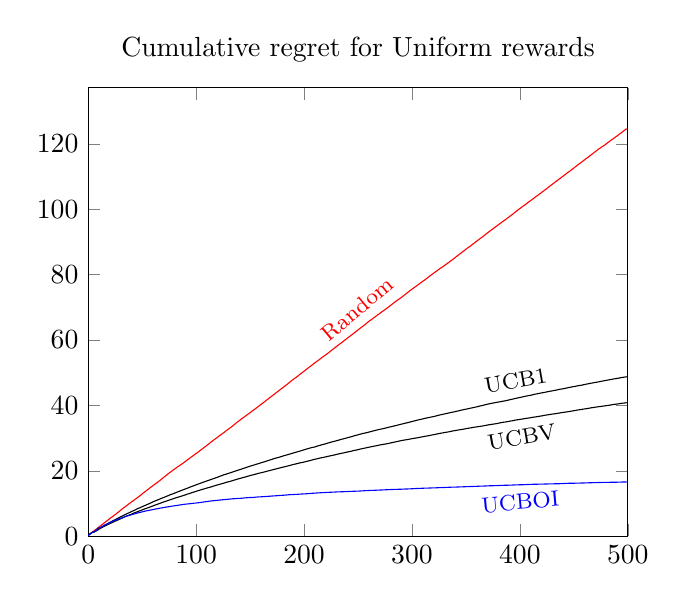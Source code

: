 %uniform
	\begin{tikzpicture}
	\begin{axis}[
		title={Cumulative regret for Uniform rewards},
		%xlabel={Total number of pulls},
		xmin=0, xmax=500,
		ymin=0, %ymax=20,
	%	ymajorgrids=true,
		grid style=dashed
	]
	\addplot[red] coordinates {
(0,0.28)(1,0.53)(2,0.757)(3,1.005)(4,1.273)(5,1.524)(6,1.808)(7,2.062)(8,2.292)(9,2.558)(10,2.856)(11,3.082)(12,3.313)(13,3.575)(14,3.831)(15,4.108)(16,4.354)(17,4.596)(18,4.871)(19,5.096)(20,5.389)(21,5.648)(22,5.862)(23,6.121)(24,6.374)(25,6.621)(26,6.851)(27,7.136)(28,7.378)(29,7.639)(30,7.929)(31,8.198)(32,8.452)(33,8.72)(34,8.951)(35,9.205)(36,9.429)(37,9.712)(38,9.963)(39,10.187)(40,10.432)(41,10.673)(42,10.942)(43,11.166)(44,11.399)(45,11.63)(46,11.889)(47,12.142)(48,12.39)(49,12.647)(50,12.929)(51,13.215)(52,13.444)(53,13.689)(54,13.97)(55,14.221)(56,14.459)(57,14.717)(58,14.983)(59,15.242)(60,15.467)(61,15.716)(62,15.949)(63,16.199)(64,16.429)(65,16.672)(66,16.94)(67,17.191)(68,17.455)(69,17.723)(70,18.007)(71,18.275)(72,18.532)(73,18.783)(74,19.049)(75,19.348)(76,19.559)(77,19.797)(78,20.033)(79,20.31)(80,20.538)(81,20.764)(82,21.019)(83,21.236)(84,21.456)(85,21.674)(86,21.92)(87,22.133)(88,22.372)(89,22.616)(90,22.87)(91,23.109)(92,23.358)(93,23.61)(94,23.865)(95,24.116)(96,24.343)(97,24.582)(98,24.81)(99,25.067)(100,25.283)(101,25.53)(102,25.78)(103,26.03)(104,26.299)(105,26.545)(106,26.773)(107,27.041)(108,27.293)(109,27.546)(110,27.811)(111,28.058)(112,28.284)(113,28.583)(114,28.832)(115,29.089)(116,29.355)(117,29.591)(118,29.834)(119,30.063)(120,30.326)(121,30.588)(122,30.833)(123,31.059)(124,31.297)(125,31.532)(126,31.764)(127,32.018)(128,32.305)(129,32.536)(130,32.785)(131,33.02)(132,33.267)(133,33.508)(134,33.79)(135,34.043)(136,34.321)(137,34.606)(138,34.857)(139,35.122)(140,35.353)(141,35.606)(142,35.867)(143,36.123)(144,36.348)(145,36.579)(146,36.808)(147,37.071)(148,37.316)(149,37.541)(150,37.781)(151,38.054)(152,38.32)(153,38.537)(154,38.769)(155,39.013)(156,39.277)(157,39.505)(158,39.764)(159,40.041)(160,40.302)(161,40.538)(162,40.785)(163,41.032)(164,41.282)(165,41.559)(166,41.806)(167,42.046)(168,42.334)(169,42.599)(170,42.823)(171,43.077)(172,43.321)(173,43.569)(174,43.858)(175,44.102)(176,44.338)(177,44.616)(178,44.861)(179,45.118)(180,45.353)(181,45.607)(182,45.859)(183,46.115)(184,46.372)(185,46.628)(186,46.921)(187,47.176)(188,47.453)(189,47.716)(190,47.946)(191,48.206)(192,48.45)(193,48.673)(194,48.932)(195,49.186)(196,49.48)(197,49.741)(198,49.982)(199,50.227)(200,50.492)(201,50.723)(202,50.988)(203,51.248)(204,51.518)(205,51.766)(206,52.014)(207,52.249)(208,52.515)(209,52.791)(210,53.052)(211,53.286)(212,53.498)(213,53.727)(214,53.993)(215,54.256)(216,54.518)(217,54.745)(218,54.994)(219,55.225)(220,55.441)(221,55.695)(222,55.936)(223,56.208)(224,56.456)(225,56.722)(226,56.999)(227,57.265)(228,57.492)(229,57.77)(230,58.014)(231,58.276)(232,58.537)(233,58.783)(234,59.008)(235,59.271)(236,59.524)(237,59.772)(238,60.064)(239,60.293)(240,60.556)(241,60.819)(242,61.045)(243,61.32)(244,61.558)(245,61.806)(246,62.064)(247,62.342)(248,62.581)(249,62.833)(250,63.095)(251,63.362)(252,63.617)(253,63.867)(254,64.117)(255,64.343)(256,64.61)(257,64.879)(258,65.154)(259,65.446)(260,65.698)(261,65.951)(262,66.155)(263,66.411)(264,66.655)(265,66.895)(266,67.133)(267,67.403)(268,67.66)(269,67.855)(270,68.12)(271,68.377)(272,68.63)(273,68.854)(274,69.096)(275,69.309)(276,69.551)(277,69.799)(278,70.042)(279,70.3)(280,70.571)(281,70.81)(282,71.076)(283,71.33)(284,71.577)(285,71.837)(286,72.079)(287,72.319)(288,72.523)(289,72.785)(290,73.005)(291,73.255)(292,73.509)(293,73.782)(294,74.048)(295,74.295)(296,74.55)(297,74.816)(298,75.074)(299,75.31)(300,75.57)(301,75.797)(302,76.037)(303,76.269)(304,76.508)(305,76.749)(306,76.992)(307,77.241)(308,77.507)(309,77.745)(310,77.978)(311,78.213)(312,78.45)(313,78.695)(314,78.929)(315,79.221)(316,79.437)(317,79.711)(318,79.968)(319,80.204)(320,80.45)(321,80.69)(322,80.923)(323,81.151)(324,81.429)(325,81.653)(326,81.909)(327,82.1)(328,82.319)(329,82.558)(330,82.783)(331,83.033)(332,83.275)(333,83.523)(334,83.74)(335,83.992)(336,84.236)(337,84.492)(338,84.738)(339,84.966)(340,85.243)(341,85.508)(342,85.754)(343,86.004)(344,86.256)(345,86.51)(346,86.783)(347,87.038)(348,87.257)(349,87.515)(350,87.797)(351,88.052)(352,88.274)(353,88.516)(354,88.752)(355,89.007)(356,89.247)(357,89.52)(358,89.769)(359,90.013)(360,90.251)(361,90.537)(362,90.764)(363,91.032)(364,91.269)(365,91.499)(366,91.757)(367,92.01)(368,92.275)(369,92.537)(370,92.795)(371,93.049)(372,93.303)(373,93.537)(374,93.803)(375,94.055)(376,94.287)(377,94.535)(378,94.79)(379,95.023)(380,95.272)(381,95.495)(382,95.755)(383,96.008)(384,96.255)(385,96.465)(386,96.725)(387,96.962)(388,97.211)(389,97.433)(390,97.68)(391,97.956)(392,98.211)(393,98.433)(394,98.685)(395,98.98)(396,99.233)(397,99.494)(398,99.734)(399,100.004)(400,100.249)(401,100.492)(402,100.75)(403,101.01)(404,101.23)(405,101.446)(406,101.705)(407,101.974)(408,102.231)(409,102.455)(410,102.684)(411,102.916)(412,103.179)(413,103.413)(414,103.668)(415,103.922)(416,104.174)(417,104.415)(418,104.653)(419,104.886)(420,105.143)(421,105.4)(422,105.635)(423,105.894)(424,106.114)(425,106.375)(426,106.645)(427,106.91)(428,107.148)(429,107.404)(430,107.666)(431,107.924)(432,108.149)(433,108.423)(434,108.651)(435,108.899)(436,109.153)(437,109.406)(438,109.672)(439,109.898)(440,110.145)(441,110.41)(442,110.662)(443,110.906)(444,111.18)(445,111.402)(446,111.649)(447,111.873)(448,112.123)(449,112.384)(450,112.637)(451,112.904)(452,113.162)(453,113.426)(454,113.681)(455,113.942)(456,114.165)(457,114.428)(458,114.66)(459,114.909)(460,115.187)(461,115.419)(462,115.667)(463,115.903)(464,116.167)(465,116.424)(466,116.662)(467,116.917)(468,117.178)(469,117.437)(470,117.683)(471,117.946)(472,118.187)(473,118.451)(474,118.663)(475,118.875)(476,119.111)(477,119.322)(478,119.536)(479,119.768)(480,120.028)(481,120.27)(482,120.532)(483,120.785)(484,121.038)(485,121.271)(486,121.493)(487,121.738)(488,121.973)(489,122.197)(490,122.444)(491,122.7)(492,122.964)(493,123.199)(494,123.434)(495,123.697)(496,123.954)(497,124.195)(498,124.466)(499,124.687)
		}node[pos=0.52](endofplotsquare){} ;
		\node [red,above,rotate=40] at (endofplotsquare) {\footnotesize Random};
	\addplot[black] coordinates {
(0,0.238)(1,0.504)(2,0.749)(3,0.982)(4,1.227)(5,1.245)(6,1.411)(7,1.655)(8,1.924)(9,2.29)(10,2.451)(11,2.583)(12,2.73)(13,2.91)(14,3.068)(15,3.268)(16,3.46)(17,3.637)(18,3.847)(19,4.017)(20,4.218)(21,4.382)(22,4.555)(23,4.736)(24,4.907)(25,5.048)(26,5.219)(27,5.41)(28,5.581)(29,5.747)(30,5.928)(31,6.077)(32,6.248)(33,6.393)(34,6.571)(35,6.721)(36,6.889)(37,7.045)(38,7.194)(39,7.333)(40,7.505)(41,7.663)(42,7.799)(43,7.954)(44,8.113)(45,8.292)(46,8.448)(47,8.577)(48,8.706)(49,8.873)(50,9.02)(51,9.187)(52,9.317)(53,9.446)(54,9.6)(55,9.729)(56,9.881)(57,10.024)(58,10.196)(59,10.353)(60,10.5)(61,10.663)(62,10.778)(63,10.925)(64,11.055)(65,11.179)(66,11.326)(67,11.46)(68,11.587)(69,11.724)(70,11.849)(71,11.968)(72,12.125)(73,12.247)(74,12.395)(75,12.524)(76,12.676)(77,12.797)(78,12.89)(79,13.034)(80,13.167)(81,13.286)(82,13.433)(83,13.566)(84,13.696)(85,13.809)(86,13.951)(87,14.068)(88,14.183)(89,14.329)(90,14.454)(91,14.576)(92,14.718)(93,14.813)(94,14.966)(95,15.104)(96,15.22)(97,15.342)(98,15.461)(99,15.58)(100,15.716)(101,15.826)(102,15.952)(103,16.063)(104,16.206)(105,16.32)(106,16.442)(107,16.557)(108,16.681)(109,16.788)(110,16.906)(111,17.03)(112,17.138)(113,17.258)(114,17.36)(115,17.497)(116,17.608)(117,17.71)(118,17.835)(119,17.943)(120,18.06)(121,18.197)(122,18.333)(123,18.444)(124,18.569)(125,18.704)(126,18.817)(127,18.907)(128,19.004)(129,19.103)(130,19.215)(131,19.342)(132,19.445)(133,19.547)(134,19.663)(135,19.771)(136,19.867)(137,19.998)(138,20.102)(139,20.201)(140,20.316)(141,20.412)(142,20.528)(143,20.659)(144,20.762)(145,20.857)(146,20.959)(147,21.088)(148,21.209)(149,21.319)(150,21.409)(151,21.527)(152,21.624)(153,21.716)(154,21.814)(155,21.942)(156,22.028)(157,22.131)(158,22.221)(159,22.345)(160,22.433)(161,22.545)(162,22.639)(163,22.729)(164,22.836)(165,22.941)(166,23.045)(167,23.173)(168,23.274)(169,23.38)(170,23.474)(171,23.593)(172,23.705)(173,23.807)(174,23.9)(175,23.982)(176,24.087)(177,24.164)(178,24.28)(179,24.366)(180,24.469)(181,24.592)(182,24.692)(183,24.774)(184,24.855)(185,24.952)(186,25.055)(187,25.153)(188,25.251)(189,25.352)(190,25.436)(191,25.54)(192,25.632)(193,25.739)(194,25.821)(195,25.926)(196,26.008)(197,26.11)(198,26.224)(199,26.323)(200,26.415)(201,26.516)(202,26.629)(203,26.725)(204,26.811)(205,26.901)(206,27.014)(207,27.106)(208,27.17)(209,27.235)(210,27.304)(211,27.401)(212,27.54)(213,27.633)(214,27.732)(215,27.81)(216,27.914)(217,28.018)(218,28.091)(219,28.173)(220,28.279)(221,28.356)(222,28.474)(223,28.572)(224,28.682)(225,28.759)(226,28.855)(227,28.929)(228,29.029)(229,29.096)(230,29.2)(231,29.296)(232,29.381)(233,29.487)(234,29.591)(235,29.671)(236,29.74)(237,29.849)(238,29.932)(239,29.999)(240,30.094)(241,30.203)(242,30.278)(243,30.371)(244,30.453)(245,30.555)(246,30.657)(247,30.762)(248,30.852)(249,30.931)(250,31.01)(251,31.122)(252,31.201)(253,31.291)(254,31.391)(255,31.454)(256,31.521)(257,31.595)(258,31.675)(259,31.746)(260,31.842)(261,31.931)(262,31.993)(263,32.094)(264,32.197)(265,32.261)(266,32.355)(267,32.447)(268,32.529)(269,32.609)(270,32.672)(271,32.756)(272,32.817)(273,32.881)(274,32.969)(275,33.043)(276,33.115)(277,33.222)(278,33.297)(279,33.379)(280,33.448)(281,33.52)(282,33.606)(283,33.683)(284,33.769)(285,33.836)(286,33.913)(287,34.003)(288,34.112)(289,34.184)(290,34.264)(291,34.338)(292,34.422)(293,34.493)(294,34.602)(295,34.66)(296,34.736)(297,34.82)(298,34.905)(299,35.005)(300,35.097)(301,35.168)(302,35.244)(303,35.338)(304,35.433)(305,35.505)(306,35.601)(307,35.663)(308,35.73)(309,35.803)(310,35.883)(311,35.971)(312,36.048)(313,36.118)(314,36.196)(315,36.267)(316,36.337)(317,36.398)(318,36.469)(319,36.536)(320,36.59)(321,36.677)(322,36.762)(323,36.851)(324,36.94)(325,37.028)(326,37.107)(327,37.166)(328,37.241)(329,37.314)(330,37.4)(331,37.459)(332,37.548)(333,37.606)(334,37.686)(335,37.759)(336,37.846)(337,37.914)(338,37.958)(339,38.022)(340,38.138)(341,38.203)(342,38.267)(343,38.331)(344,38.416)(345,38.5)(346,38.593)(347,38.648)(348,38.738)(349,38.79)(350,38.854)(351,38.927)(352,38.992)(353,39.069)(354,39.151)(355,39.218)(356,39.274)(357,39.361)(358,39.428)(359,39.495)(360,39.575)(361,39.658)(362,39.745)(363,39.832)(364,39.902)(365,39.974)(366,40.047)(367,40.136)(368,40.228)(369,40.308)(370,40.375)(371,40.454)(372,40.529)(373,40.589)(374,40.668)(375,40.726)(376,40.79)(377,40.854)(378,40.93)(379,40.977)(380,41.037)(381,41.107)(382,41.158)(383,41.214)(384,41.276)(385,41.341)(386,41.393)(387,41.474)(388,41.547)(389,41.611)(390,41.706)(391,41.768)(392,41.852)(393,41.916)(394,41.997)(395,42.092)(396,42.166)(397,42.231)(398,42.288)(399,42.373)(400,42.436)(401,42.489)(402,42.582)(403,42.655)(404,42.744)(405,42.811)(406,42.869)(407,42.937)(408,43.005)(409,43.06)(410,43.115)(411,43.184)(412,43.282)(413,43.366)(414,43.438)(415,43.499)(416,43.56)(417,43.636)(418,43.686)(419,43.765)(420,43.841)(421,43.884)(422,43.952)(423,44.014)(424,44.079)(425,44.148)(426,44.225)(427,44.289)(428,44.348)(429,44.403)(430,44.456)(431,44.532)(432,44.593)(433,44.65)(434,44.73)(435,44.797)(436,44.868)(437,44.944)(438,44.998)(439,45.048)(440,45.109)(441,45.169)(442,45.22)(443,45.309)(444,45.379)(445,45.462)(446,45.531)(447,45.586)(448,45.655)(449,45.72)(450,45.778)(451,45.828)(452,45.907)(453,45.968)(454,46.037)(455,46.083)(456,46.151)(457,46.197)(458,46.255)(459,46.339)(460,46.409)(461,46.469)(462,46.548)(463,46.603)(464,46.685)(465,46.749)(466,46.807)(467,46.858)(468,46.924)(469,46.992)(470,47.042)(471,47.096)(472,47.16)(473,47.222)(474,47.29)(475,47.355)(476,47.42)(477,47.489)(478,47.56)(479,47.621)(480,47.673)(481,47.742)(482,47.802)(483,47.86)(484,47.936)(485,47.99)(486,48.037)(487,48.118)(488,48.156)(489,48.215)(490,48.274)(491,48.331)(492,48.396)(493,48.466)(494,48.511)(495,48.572)(496,48.62)(497,48.684)(498,48.728)(499,48.784)
		}node[pos=0.8](endofplotsquare){} ;
		\node [black,above,rotate=10] at (endofplotsquare) {\footnotesize UCB1};
	\addplot[black] coordinates {
(0,0.257)(1,0.501)(2,0.741)(3,0.991)(4,1.209)(5,1.234)(6,1.353)(7,1.51)(8,1.715)(9,1.911)(10,2.14)(11,2.324)(12,2.509)(13,2.675)(14,2.863)(15,3.041)(16,3.208)(17,3.391)(18,3.536)(19,3.683)(20,3.83)(21,3.973)(22,4.122)(23,4.281)(24,4.442)(25,4.601)(26,4.729)(27,4.863)(28,5.026)(29,5.171)(30,5.326)(31,5.474)(32,5.619)(33,5.772)(34,5.936)(35,6.09)(36,6.222)(37,6.35)(38,6.473)(39,6.613)(40,6.72)(41,6.898)(42,7.031)(43,7.167)(44,7.287)(45,7.407)(46,7.53)(47,7.666)(48,7.798)(49,7.918)(50,8.032)(51,8.174)(52,8.312)(53,8.421)(54,8.534)(55,8.641)(56,8.768)(57,8.89)(58,9.002)(59,9.135)(60,9.257)(61,9.395)(62,9.523)(63,9.634)(64,9.75)(65,9.871)(66,9.993)(67,10.122)(68,10.234)(69,10.344)(70,10.477)(71,10.588)(72,10.696)(73,10.817)(74,10.919)(75,11.042)(76,11.142)(77,11.247)(78,11.38)(79,11.499)(80,11.609)(81,11.707)(82,11.818)(83,11.908)(84,12.026)(85,12.105)(86,12.211)(87,12.327)(88,12.42)(89,12.533)(90,12.633)(91,12.77)(92,12.885)(93,12.964)(94,13.066)(95,13.185)(96,13.309)(97,13.402)(98,13.521)(99,13.62)(100,13.72)(101,13.826)(102,13.938)(103,14.034)(104,14.129)(105,14.239)(106,14.33)(107,14.444)(108,14.52)(109,14.624)(110,14.73)(111,14.825)(112,14.916)(113,14.997)(114,15.093)(115,15.189)(116,15.307)(117,15.397)(118,15.516)(119,15.614)(120,15.705)(121,15.779)(122,15.888)(123,15.977)(124,16.086)(125,16.184)(126,16.263)(127,16.371)(128,16.48)(129,16.572)(130,16.657)(131,16.733)(132,16.813)(133,16.912)(134,17.019)(135,17.134)(136,17.225)(137,17.319)(138,17.434)(139,17.528)(140,17.621)(141,17.704)(142,17.799)(143,17.892)(144,17.981)(145,18.07)(146,18.141)(147,18.244)(148,18.363)(149,18.448)(150,18.544)(151,18.639)(152,18.71)(153,18.786)(154,18.884)(155,18.97)(156,19.05)(157,19.156)(158,19.241)(159,19.333)(160,19.392)(161,19.472)(162,19.553)(163,19.634)(164,19.717)(165,19.812)(166,19.905)(167,19.983)(168,20.065)(169,20.158)(170,20.231)(171,20.312)(172,20.416)(173,20.488)(174,20.576)(175,20.672)(176,20.76)(177,20.829)(178,20.92)(179,21.006)(180,21.087)(181,21.156)(182,21.236)(183,21.334)(184,21.413)(185,21.491)(186,21.581)(187,21.659)(188,21.753)(189,21.834)(190,21.941)(191,22.01)(192,22.079)(193,22.162)(194,22.241)(195,22.329)(196,22.407)(197,22.468)(198,22.536)(199,22.6)(200,22.682)(201,22.758)(202,22.855)(203,22.931)(204,23.014)(205,23.103)(206,23.187)(207,23.273)(208,23.363)(209,23.443)(210,23.527)(211,23.611)(212,23.669)(213,23.759)(214,23.854)(215,23.92)(216,23.985)(217,24.041)(218,24.121)(219,24.187)(220,24.263)(221,24.33)(222,24.43)(223,24.501)(224,24.563)(225,24.625)(226,24.697)(227,24.775)(228,24.843)(229,24.923)(230,25.014)(231,25.09)(232,25.168)(233,25.233)(234,25.314)(235,25.38)(236,25.437)(237,25.519)(238,25.601)(239,25.666)(240,25.737)(241,25.8)(242,25.877)(243,25.943)(244,26.017)(245,26.112)(246,26.213)(247,26.261)(248,26.332)(249,26.392)(250,26.467)(251,26.557)(252,26.64)(253,26.721)(254,26.795)(255,26.858)(256,26.936)(257,26.991)(258,27.079)(259,27.152)(260,27.206)(261,27.282)(262,27.357)(263,27.423)(264,27.47)(265,27.541)(266,27.609)(267,27.686)(268,27.73)(269,27.821)(270,27.888)(271,27.957)(272,28.012)(273,28.069)(274,28.126)(275,28.185)(276,28.235)(277,28.304)(278,28.35)(279,28.429)(280,28.521)(281,28.589)(282,28.657)(283,28.73)(284,28.8)(285,28.854)(286,28.951)(287,29.015)(288,29.094)(289,29.164)(290,29.244)(291,29.3)(292,29.347)(293,29.422)(294,29.475)(295,29.519)(296,29.573)(297,29.622)(298,29.713)(299,29.774)(300,29.831)(301,29.884)(302,29.941)(303,29.992)(304,30.054)(305,30.108)(306,30.171)(307,30.231)(308,30.285)(309,30.375)(310,30.421)(311,30.495)(312,30.551)(313,30.611)(314,30.656)(315,30.723)(316,30.783)(317,30.861)(318,30.93)(319,30.994)(320,31.057)(321,31.107)(322,31.184)(323,31.247)(324,31.333)(325,31.404)(326,31.457)(327,31.506)(328,31.593)(329,31.639)(330,31.699)(331,31.755)(332,31.815)(333,31.862)(334,31.923)(335,31.991)(336,32.066)(337,32.134)(338,32.205)(339,32.263)(340,32.324)(341,32.373)(342,32.441)(343,32.485)(344,32.556)(345,32.61)(346,32.664)(347,32.706)(348,32.764)(349,32.828)(350,32.89)(351,32.952)(352,33.014)(353,33.076)(354,33.126)(355,33.167)(356,33.245)(357,33.305)(358,33.352)(359,33.394)(360,33.447)(361,33.499)(362,33.547)(363,33.601)(364,33.65)(365,33.694)(366,33.746)(367,33.815)(368,33.886)(369,33.942)(370,34.002)(371,34.071)(372,34.117)(373,34.172)(374,34.223)(375,34.27)(376,34.332)(377,34.372)(378,34.416)(379,34.487)(380,34.551)(381,34.635)(382,34.708)(383,34.769)(384,34.82)(385,34.867)(386,34.906)(387,34.953)(388,35.006)(389,35.083)(390,35.144)(391,35.208)(392,35.265)(393,35.314)(394,35.385)(395,35.455)(396,35.525)(397,35.583)(398,35.639)(399,35.679)(400,35.729)(401,35.786)(402,35.83)(403,35.895)(404,35.947)(405,36.01)(406,36.069)(407,36.105)(408,36.149)(409,36.2)(410,36.266)(411,36.31)(412,36.376)(413,36.428)(414,36.472)(415,36.522)(416,36.583)(417,36.626)(418,36.686)(419,36.745)(420,36.788)(421,36.852)(422,36.925)(423,36.994)(424,37.046)(425,37.096)(426,37.142)(427,37.186)(428,37.256)(429,37.299)(430,37.353)(431,37.395)(432,37.442)(433,37.49)(434,37.547)(435,37.594)(436,37.649)(437,37.709)(438,37.771)(439,37.814)(440,37.858)(441,37.919)(442,37.975)(443,38.012)(444,38.057)(445,38.098)(446,38.15)(447,38.214)(448,38.273)(449,38.336)(450,38.396)(451,38.453)(452,38.511)(453,38.576)(454,38.627)(455,38.673)(456,38.72)(457,38.778)(458,38.833)(459,38.885)(460,38.942)(461,38.983)(462,39.034)(463,39.091)(464,39.138)(465,39.216)(466,39.277)(467,39.32)(468,39.375)(469,39.42)(470,39.468)(471,39.52)(472,39.57)(473,39.626)(474,39.667)(475,39.704)(476,39.755)(477,39.805)(478,39.839)(479,39.891)(480,39.931)(481,39.988)(482,40.033)(483,40.073)(484,40.141)(485,40.198)(486,40.248)(487,40.307)(488,40.345)(489,40.382)(490,40.444)(491,40.482)(492,40.536)(493,40.586)(494,40.637)(495,40.682)(496,40.712)(497,40.757)(498,40.808)(499,40.856)
		}node[pos=0.8](endofplotsquare){} ;
		\node [black,below,rotate=10] at (endofplotsquare) {\footnotesize UCBV};
	\addplot[blue] coordinates {
(0,0.216)(1,0.484)(2,0.716)(3,0.976)(4,1.241)(5,1.275)(6,1.42)(7,1.667)(8,1.991)(9,2.437)(10,2.498)(11,2.597)(12,2.73)(13,2.919)(14,3.157)(15,3.382)(16,3.516)(17,3.661)(18,3.818)(19,3.991)(20,4.132)(21,4.292)(22,4.431)(23,4.587)(24,4.747)(25,4.845)(26,4.982)(27,5.102)(28,5.233)(29,5.325)(30,5.468)(31,5.594)(32,5.697)(33,5.83)(34,5.953)(35,6.06)(36,6.167)(37,6.254)(38,6.361)(39,6.452)(40,6.564)(41,6.657)(42,6.758)(43,6.849)(44,6.926)(45,7.018)(46,7.138)(47,7.204)(48,7.288)(49,7.365)(50,7.439)(51,7.522)(52,7.616)(53,7.69)(54,7.755)(55,7.823)(56,7.899)(57,7.965)(58,8.003)(59,8.083)(60,8.149)(61,8.216)(62,8.295)(63,8.351)(64,8.392)(65,8.463)(66,8.532)(67,8.603)(68,8.661)(69,8.71)(70,8.767)(71,8.819)(72,8.874)(73,8.947)(74,8.993)(75,9.032)(76,9.091)(77,9.139)(78,9.205)(79,9.28)(80,9.313)(81,9.345)(82,9.392)(83,9.448)(84,9.492)(85,9.549)(86,9.613)(87,9.666)(88,9.714)(89,9.75)(90,9.802)(91,9.821)(92,9.877)(93,9.901)(94,9.929)(95,9.968)(96,10.003)(97,10.05)(98,10.091)(99,10.116)(100,10.139)(101,10.201)(102,10.232)(103,10.269)(104,10.317)(105,10.351)(106,10.411)(107,10.469)(108,10.511)(109,10.558)(110,10.589)(111,10.643)(112,10.712)(113,10.746)(114,10.776)(115,10.813)(116,10.847)(117,10.882)(118,10.919)(119,10.954)(120,10.991)(121,11.022)(122,11.062)(123,11.087)(124,11.126)(125,11.166)(126,11.193)(127,11.218)(128,11.242)(129,11.276)(130,11.315)(131,11.356)(132,11.381)(133,11.411)(134,11.441)(135,11.46)(136,11.487)(137,11.508)(138,11.534)(139,11.557)(140,11.568)(141,11.578)(142,11.604)(143,11.639)(144,11.686)(145,11.714)(146,11.741)(147,11.77)(148,11.785)(149,11.811)(150,11.834)(151,11.847)(152,11.855)(153,11.876)(154,11.9)(155,11.935)(156,11.968)(157,11.995)(158,12.019)(159,12.033)(160,12.05)(161,12.071)(162,12.103)(163,12.12)(164,12.135)(165,12.156)(166,12.179)(167,12.203)(168,12.23)(169,12.245)(170,12.286)(171,12.309)(172,12.326)(173,12.346)(174,12.368)(175,12.39)(176,12.418)(177,12.435)(178,12.481)(179,12.492)(180,12.516)(181,12.53)(182,12.555)(183,12.591)(184,12.605)(185,12.643)(186,12.682)(187,12.701)(188,12.71)(189,12.731)(190,12.741)(191,12.768)(192,12.792)(193,12.802)(194,12.813)(195,12.847)(196,12.867)(197,12.885)(198,12.908)(199,12.922)(200,12.94)(201,12.958)(202,12.978)(203,12.994)(204,13.025)(205,13.05)(206,13.075)(207,13.118)(208,13.131)(209,13.149)(210,13.175)(211,13.201)(212,13.22)(213,13.244)(214,13.267)(215,13.287)(216,13.307)(217,13.323)(218,13.34)(219,13.352)(220,13.379)(221,13.393)(222,13.411)(223,13.423)(224,13.432)(225,13.444)(226,13.463)(227,13.486)(228,13.497)(229,13.516)(230,13.531)(231,13.553)(232,13.565)(233,13.571)(234,13.582)(235,13.59)(236,13.604)(237,13.62)(238,13.63)(239,13.649)(240,13.667)(241,13.672)(242,13.687)(243,13.705)(244,13.714)(245,13.733)(246,13.75)(247,13.761)(248,13.767)(249,13.784)(250,13.792)(251,13.807)(252,13.82)(253,13.845)(254,13.857)(255,13.885)(256,13.914)(257,13.935)(258,13.954)(259,13.963)(260,13.981)(261,13.996)(262,14.004)(263,14.012)(264,14.023)(265,14.038)(266,14.051)(267,14.068)(268,14.083)(269,14.097)(270,14.116)(271,14.129)(272,14.14)(273,14.153)(274,14.172)(275,14.186)(276,14.213)(277,14.221)(278,14.237)(279,14.249)(280,14.268)(281,14.277)(282,14.289)(283,14.305)(284,14.318)(285,14.32)(286,14.335)(287,14.346)(288,14.355)(289,14.366)(290,14.373)(291,14.385)(292,14.401)(293,14.421)(294,14.433)(295,14.439)(296,14.453)(297,14.466)(298,14.486)(299,14.494)(300,14.513)(301,14.533)(302,14.561)(303,14.57)(304,14.596)(305,14.6)(306,14.614)(307,14.629)(308,14.638)(309,14.655)(310,14.664)(311,14.684)(312,14.702)(313,14.71)(314,14.715)(315,14.721)(316,14.741)(317,14.749)(318,14.76)(319,14.772)(320,14.778)(321,14.781)(322,14.794)(323,14.818)(324,14.83)(325,14.846)(326,14.853)(327,14.864)(328,14.871)(329,14.885)(330,14.899)(331,14.916)(332,14.925)(333,14.943)(334,14.965)(335,14.981)(336,14.988)(337,14.996)(338,15.011)(339,15.018)(340,15.029)(341,15.033)(342,15.044)(343,15.052)(344,15.071)(345,15.086)(346,15.091)(347,15.106)(348,15.118)(349,15.136)(350,15.147)(351,15.155)(352,15.16)(353,15.182)(354,15.194)(355,15.202)(356,15.215)(357,15.227)(358,15.236)(359,15.25)(360,15.257)(361,15.273)(362,15.293)(363,15.302)(364,15.313)(365,15.317)(366,15.334)(367,15.344)(368,15.362)(369,15.368)(370,15.391)(371,15.409)(372,15.427)(373,15.432)(374,15.438)(375,15.441)(376,15.465)(377,15.468)(378,15.476)(379,15.49)(380,15.5)(381,15.512)(382,15.531)(383,15.549)(384,15.557)(385,15.564)(386,15.579)(387,15.582)(388,15.592)(389,15.597)(390,15.609)(391,15.622)(392,15.642)(393,15.646)(394,15.659)(395,15.677)(396,15.688)(397,15.696)(398,15.716)(399,15.723)(400,15.735)(401,15.741)(402,15.745)(403,15.75)(404,15.762)(405,15.77)(406,15.795)(407,15.812)(408,15.829)(409,15.834)(410,15.843)(411,15.864)(412,15.874)(413,15.887)(414,15.892)(415,15.899)(416,15.905)(417,15.909)(418,15.914)(419,15.927)(420,15.935)(421,15.944)(422,15.949)(423,15.961)(424,15.967)(425,15.972)(426,15.982)(427,15.992)(428,16.004)(429,16.014)(430,16.023)(431,16.027)(432,16.029)(433,16.034)(434,16.042)(435,16.047)(436,16.053)(437,16.062)(438,16.072)(439,16.093)(440,16.113)(441,16.128)(442,16.143)(443,16.151)(444,16.172)(445,16.183)(446,16.191)(447,16.197)(448,16.204)(449,16.208)(450,16.21)(451,16.214)(452,16.223)(453,16.228)(454,16.234)(455,16.247)(456,16.254)(457,16.266)(458,16.273)(459,16.28)(460,16.292)(461,16.305)(462,16.314)(463,16.329)(464,16.336)(465,16.344)(466,16.354)(467,16.366)(468,16.371)(469,16.377)(470,16.385)(471,16.395)(472,16.411)(473,16.417)(474,16.421)(475,16.437)(476,16.446)(477,16.451)(478,16.458)(479,16.459)(480,16.463)(481,16.475)(482,16.484)(483,16.487)(484,16.489)(485,16.49)(486,16.495)(487,16.505)(488,16.507)(489,16.511)(490,16.518)(491,16.529)(492,16.551)(493,16.558)(494,16.562)(495,16.569)(496,16.576)(497,16.586)(498,16.593)(499,16.599)
		}node[pos=0.8](endofplotsquare){} ;
		\node [blue,below, rotate=5] at (endofplotsquare) {\footnotesize UCBOI};
	\end{axis}
	\end{tikzpicture}


